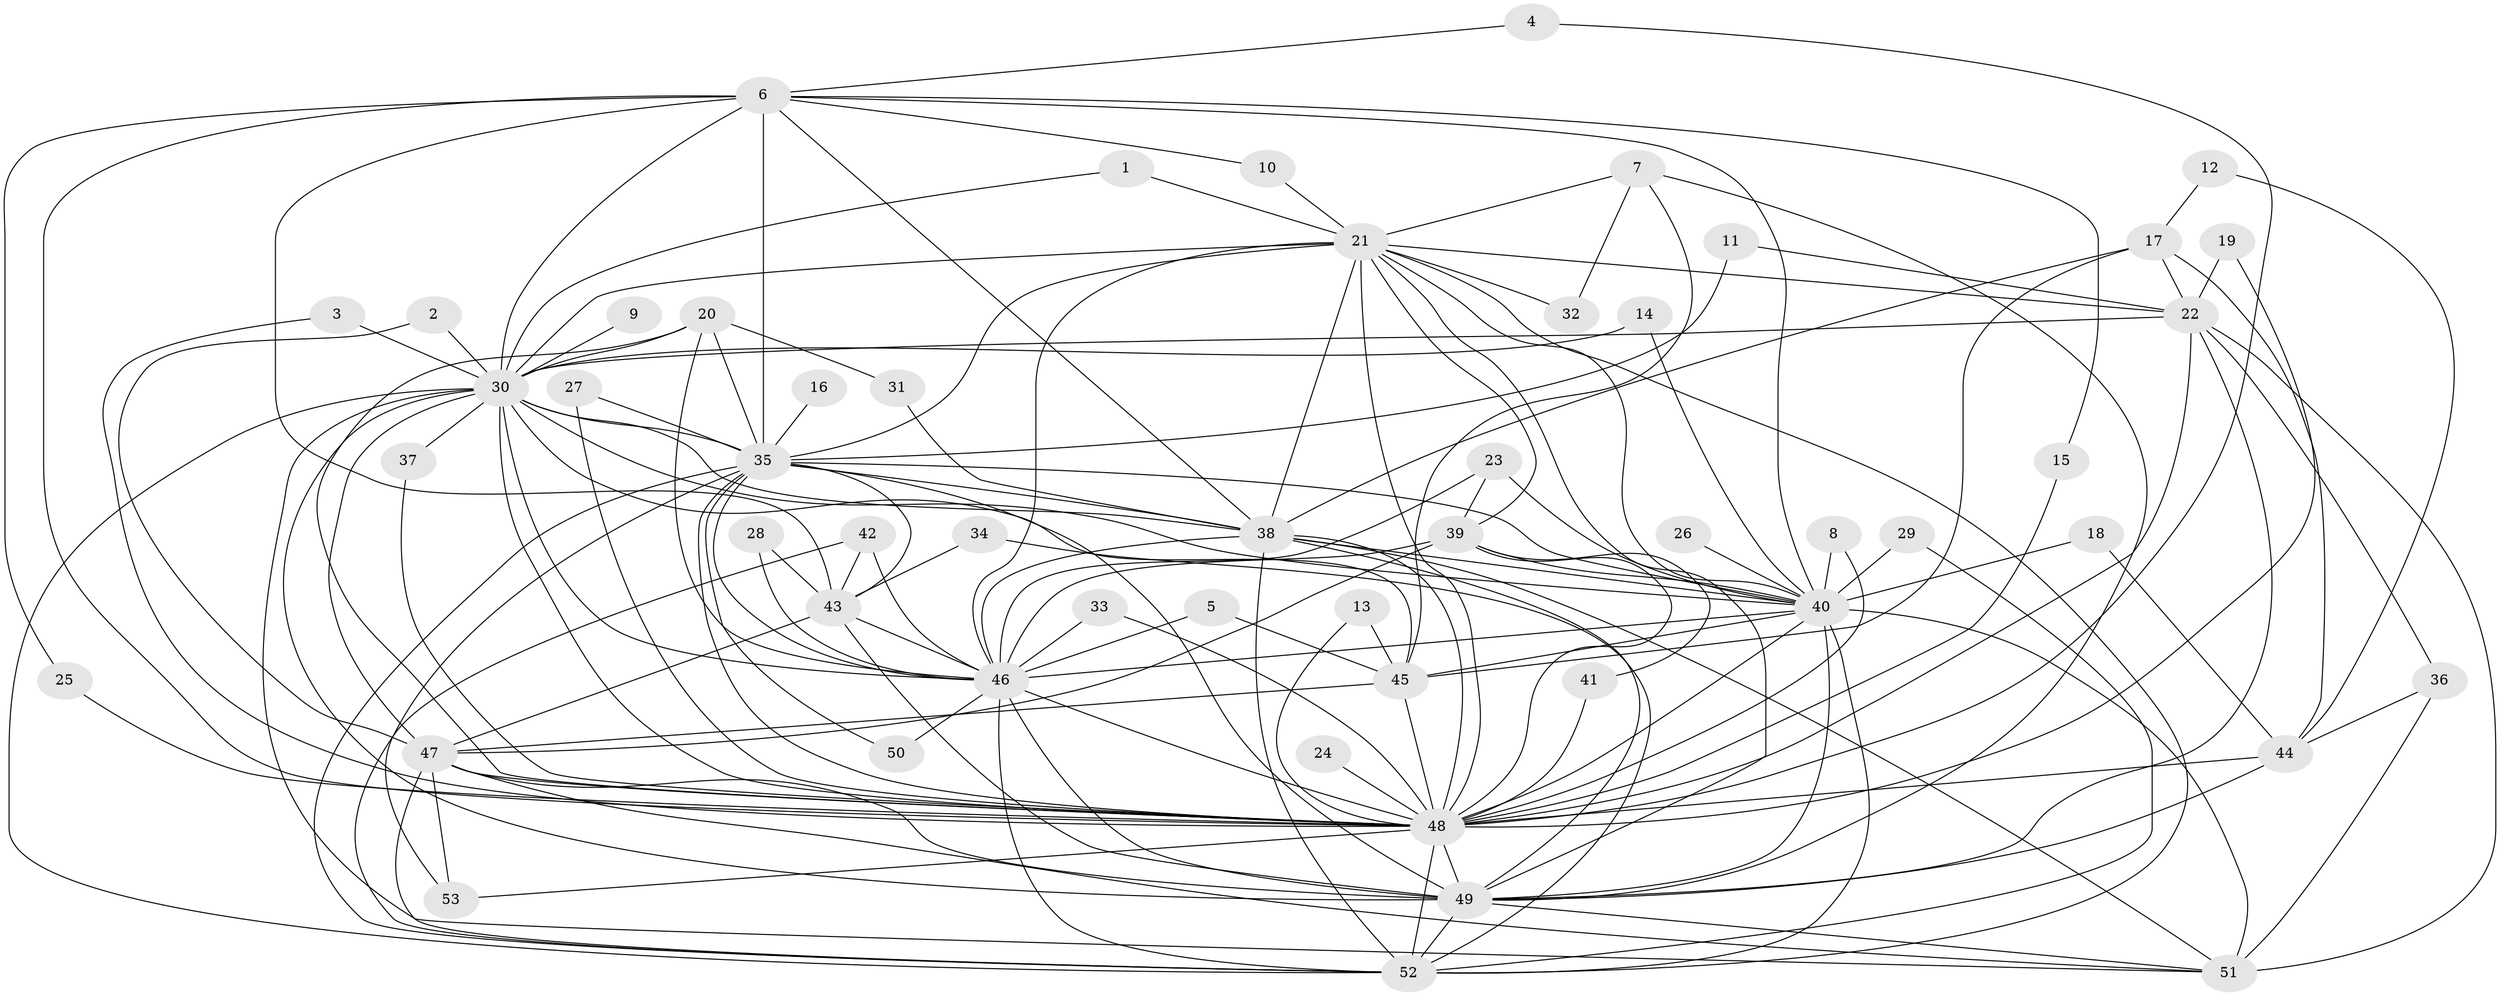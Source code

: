 // original degree distribution, {16: 0.018867924528301886, 14: 0.018867924528301886, 18: 0.009433962264150943, 23: 0.009433962264150943, 17: 0.009433962264150943, 20: 0.009433962264150943, 30: 0.009433962264150943, 25: 0.009433962264150943, 2: 0.5754716981132075, 6: 0.018867924528301886, 7: 0.018867924528301886, 5: 0.02830188679245283, 4: 0.09433962264150944, 9: 0.018867924528301886, 3: 0.1320754716981132, 10: 0.009433962264150943, 8: 0.009433962264150943}
// Generated by graph-tools (version 1.1) at 2025/49/03/09/25 03:49:36]
// undirected, 53 vertices, 148 edges
graph export_dot {
graph [start="1"]
  node [color=gray90,style=filled];
  1;
  2;
  3;
  4;
  5;
  6;
  7;
  8;
  9;
  10;
  11;
  12;
  13;
  14;
  15;
  16;
  17;
  18;
  19;
  20;
  21;
  22;
  23;
  24;
  25;
  26;
  27;
  28;
  29;
  30;
  31;
  32;
  33;
  34;
  35;
  36;
  37;
  38;
  39;
  40;
  41;
  42;
  43;
  44;
  45;
  46;
  47;
  48;
  49;
  50;
  51;
  52;
  53;
  1 -- 21 [weight=1.0];
  1 -- 30 [weight=1.0];
  2 -- 30 [weight=1.0];
  2 -- 47 [weight=1.0];
  3 -- 30 [weight=1.0];
  3 -- 48 [weight=1.0];
  4 -- 6 [weight=1.0];
  4 -- 48 [weight=1.0];
  5 -- 45 [weight=1.0];
  5 -- 46 [weight=1.0];
  6 -- 10 [weight=1.0];
  6 -- 15 [weight=1.0];
  6 -- 25 [weight=1.0];
  6 -- 30 [weight=2.0];
  6 -- 35 [weight=1.0];
  6 -- 38 [weight=1.0];
  6 -- 40 [weight=1.0];
  6 -- 43 [weight=1.0];
  6 -- 48 [weight=1.0];
  7 -- 21 [weight=1.0];
  7 -- 32 [weight=1.0];
  7 -- 45 [weight=1.0];
  7 -- 49 [weight=1.0];
  8 -- 40 [weight=1.0];
  8 -- 48 [weight=1.0];
  9 -- 30 [weight=1.0];
  10 -- 21 [weight=1.0];
  11 -- 22 [weight=1.0];
  11 -- 35 [weight=1.0];
  12 -- 17 [weight=1.0];
  12 -- 44 [weight=1.0];
  13 -- 45 [weight=1.0];
  13 -- 48 [weight=1.0];
  14 -- 30 [weight=1.0];
  14 -- 40 [weight=1.0];
  15 -- 48 [weight=1.0];
  16 -- 35 [weight=1.0];
  17 -- 22 [weight=1.0];
  17 -- 38 [weight=1.0];
  17 -- 44 [weight=1.0];
  17 -- 45 [weight=1.0];
  18 -- 40 [weight=1.0];
  18 -- 44 [weight=1.0];
  19 -- 22 [weight=1.0];
  19 -- 48 [weight=1.0];
  20 -- 30 [weight=1.0];
  20 -- 31 [weight=1.0];
  20 -- 35 [weight=1.0];
  20 -- 46 [weight=1.0];
  20 -- 48 [weight=1.0];
  21 -- 22 [weight=1.0];
  21 -- 30 [weight=1.0];
  21 -- 32 [weight=1.0];
  21 -- 35 [weight=1.0];
  21 -- 38 [weight=1.0];
  21 -- 39 [weight=1.0];
  21 -- 40 [weight=1.0];
  21 -- 46 [weight=1.0];
  21 -- 48 [weight=2.0];
  21 -- 49 [weight=1.0];
  21 -- 52 [weight=1.0];
  22 -- 30 [weight=1.0];
  22 -- 36 [weight=1.0];
  22 -- 48 [weight=2.0];
  22 -- 49 [weight=1.0];
  22 -- 51 [weight=1.0];
  23 -- 39 [weight=1.0];
  23 -- 40 [weight=1.0];
  23 -- 46 [weight=1.0];
  24 -- 48 [weight=1.0];
  25 -- 48 [weight=1.0];
  26 -- 40 [weight=1.0];
  27 -- 35 [weight=1.0];
  27 -- 48 [weight=1.0];
  28 -- 43 [weight=1.0];
  28 -- 46 [weight=1.0];
  29 -- 40 [weight=1.0];
  29 -- 52 [weight=1.0];
  30 -- 35 [weight=2.0];
  30 -- 37 [weight=1.0];
  30 -- 38 [weight=1.0];
  30 -- 40 [weight=1.0];
  30 -- 45 [weight=1.0];
  30 -- 46 [weight=1.0];
  30 -- 47 [weight=1.0];
  30 -- 48 [weight=2.0];
  30 -- 49 [weight=1.0];
  30 -- 51 [weight=2.0];
  30 -- 52 [weight=1.0];
  31 -- 38 [weight=1.0];
  33 -- 46 [weight=1.0];
  33 -- 48 [weight=1.0];
  34 -- 43 [weight=1.0];
  34 -- 52 [weight=1.0];
  35 -- 38 [weight=1.0];
  35 -- 40 [weight=1.0];
  35 -- 43 [weight=1.0];
  35 -- 46 [weight=1.0];
  35 -- 48 [weight=2.0];
  35 -- 49 [weight=1.0];
  35 -- 50 [weight=1.0];
  35 -- 52 [weight=1.0];
  35 -- 53 [weight=1.0];
  36 -- 44 [weight=1.0];
  36 -- 51 [weight=2.0];
  37 -- 48 [weight=1.0];
  38 -- 40 [weight=1.0];
  38 -- 46 [weight=2.0];
  38 -- 48 [weight=2.0];
  38 -- 49 [weight=1.0];
  38 -- 51 [weight=1.0];
  38 -- 52 [weight=1.0];
  39 -- 40 [weight=2.0];
  39 -- 41 [weight=1.0];
  39 -- 46 [weight=1.0];
  39 -- 47 [weight=1.0];
  39 -- 48 [weight=2.0];
  40 -- 45 [weight=1.0];
  40 -- 46 [weight=1.0];
  40 -- 48 [weight=3.0];
  40 -- 49 [weight=2.0];
  40 -- 51 [weight=1.0];
  40 -- 52 [weight=1.0];
  41 -- 48 [weight=1.0];
  42 -- 43 [weight=1.0];
  42 -- 46 [weight=1.0];
  42 -- 52 [weight=1.0];
  43 -- 46 [weight=1.0];
  43 -- 47 [weight=1.0];
  43 -- 49 [weight=1.0];
  44 -- 48 [weight=2.0];
  44 -- 49 [weight=1.0];
  45 -- 47 [weight=1.0];
  45 -- 48 [weight=1.0];
  46 -- 48 [weight=2.0];
  46 -- 49 [weight=2.0];
  46 -- 50 [weight=2.0];
  46 -- 52 [weight=1.0];
  47 -- 48 [weight=1.0];
  47 -- 49 [weight=1.0];
  47 -- 51 [weight=1.0];
  47 -- 52 [weight=1.0];
  47 -- 53 [weight=1.0];
  48 -- 49 [weight=2.0];
  48 -- 52 [weight=2.0];
  48 -- 53 [weight=1.0];
  49 -- 51 [weight=1.0];
  49 -- 52 [weight=2.0];
}
